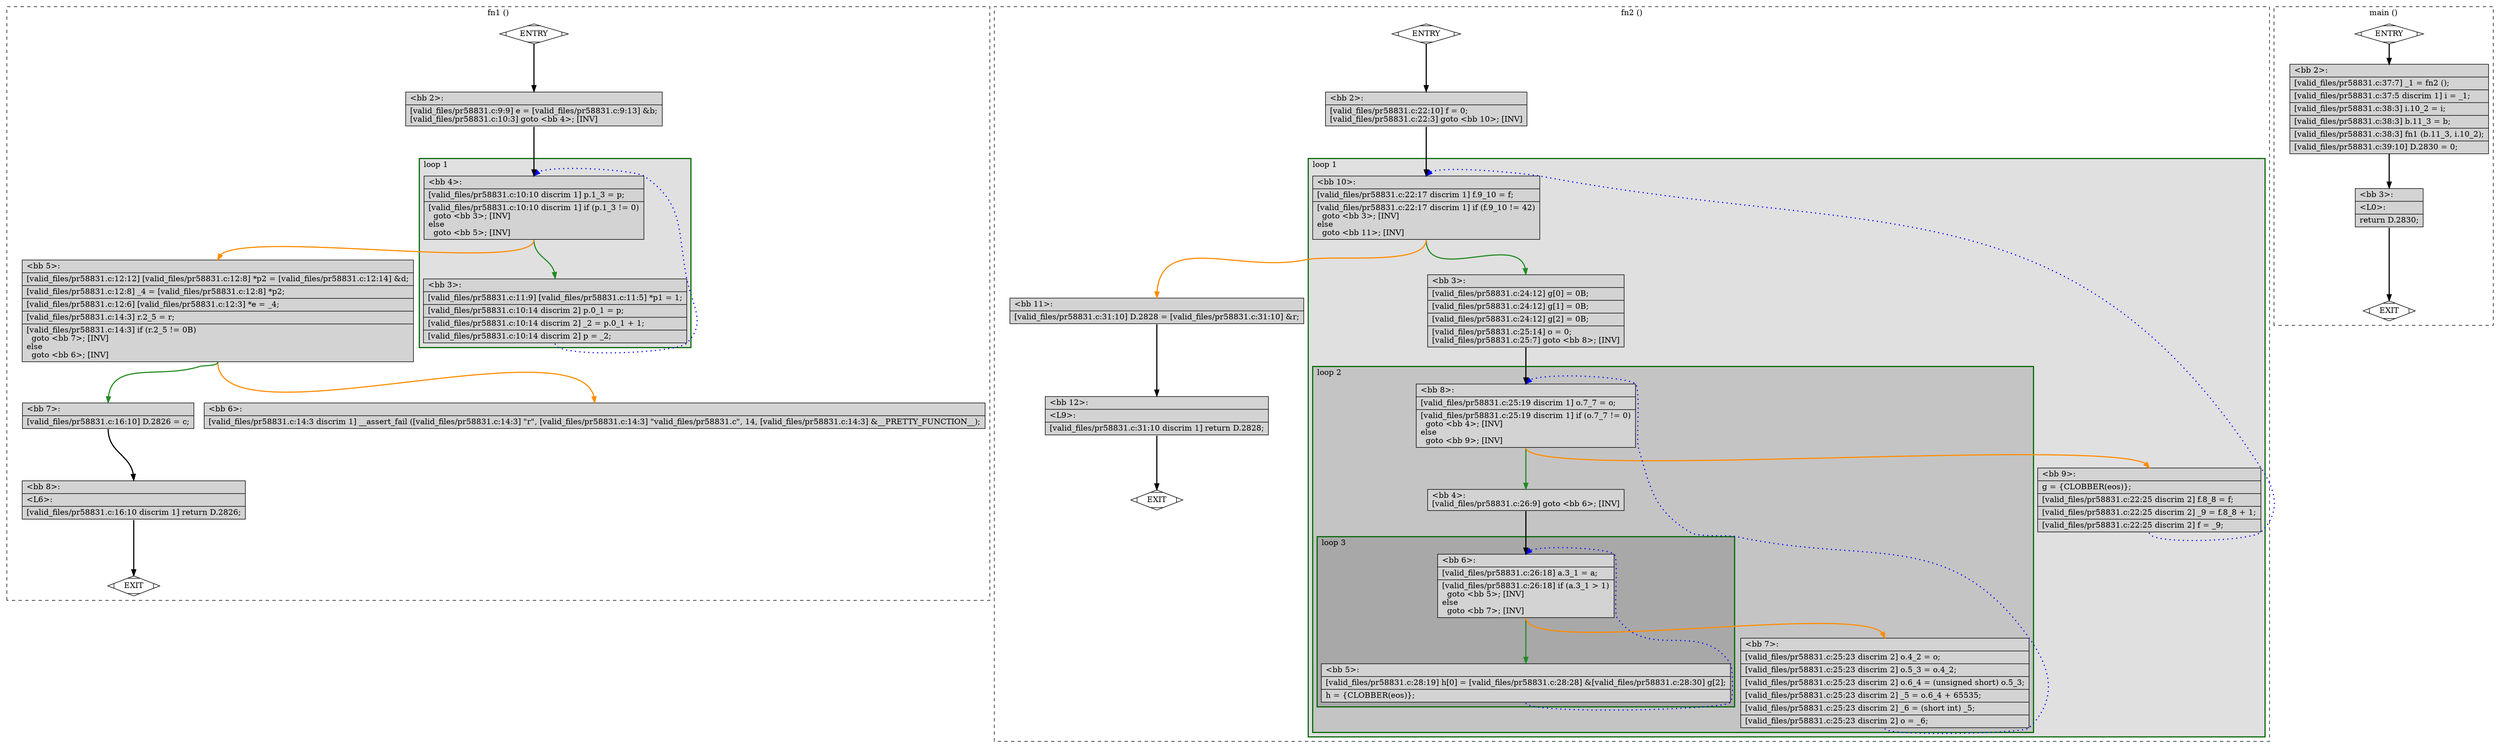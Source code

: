digraph "a-pr58831.c.015t.cfg" {
overlap=false;
subgraph "cluster_fn1" {
	style="dashed";
	color="black";
	label="fn1 ()";
	subgraph cluster_0_1 {
	style="filled";
	color="darkgreen";
	fillcolor="grey88";
	label="loop 1";
	labeljust=l;
	penwidth=2;
	fn_0_basic_block_4 [shape=record,style=filled,fillcolor=lightgrey,label="{\<bb\ 4\>:\l\
|[valid_files/pr58831.c:10:10\ discrim\ 1]\ p.1_3\ =\ p;\l\
|[valid_files/pr58831.c:10:10\ discrim\ 1]\ if\ (p.1_3\ !=\ 0)\l\
\ \ goto\ \<bb\ 3\>;\ [INV]\l\
else\l\
\ \ goto\ \<bb\ 5\>;\ [INV]\l\
}"];

	fn_0_basic_block_3 [shape=record,style=filled,fillcolor=lightgrey,label="{\<bb\ 3\>:\l\
|[valid_files/pr58831.c:11:9]\ [valid_files/pr58831.c:11:5]\ *p1\ =\ 1;\l\
|[valid_files/pr58831.c:10:14\ discrim\ 2]\ p.0_1\ =\ p;\l\
|[valid_files/pr58831.c:10:14\ discrim\ 2]\ _2\ =\ p.0_1\ +\ 1;\l\
|[valid_files/pr58831.c:10:14\ discrim\ 2]\ p\ =\ _2;\l\
}"];

	}
	fn_0_basic_block_0 [shape=Mdiamond,style=filled,fillcolor=white,label="ENTRY"];

	fn_0_basic_block_1 [shape=Mdiamond,style=filled,fillcolor=white,label="EXIT"];

	fn_0_basic_block_2 [shape=record,style=filled,fillcolor=lightgrey,label="{\<bb\ 2\>:\l\
|[valid_files/pr58831.c:9:9]\ e\ =\ [valid_files/pr58831.c:9:13]\ &b;\l\
[valid_files/pr58831.c:10:3]\ goto\ \<bb\ 4\>;\ [INV]\l\
}"];

	fn_0_basic_block_5 [shape=record,style=filled,fillcolor=lightgrey,label="{\<bb\ 5\>:\l\
|[valid_files/pr58831.c:12:12]\ [valid_files/pr58831.c:12:8]\ *p2\ =\ [valid_files/pr58831.c:12:14]\ &d;\l\
|[valid_files/pr58831.c:12:8]\ _4\ =\ [valid_files/pr58831.c:12:8]\ *p2;\l\
|[valid_files/pr58831.c:12:6]\ [valid_files/pr58831.c:12:3]\ *e\ =\ _4;\l\
|[valid_files/pr58831.c:14:3]\ r.2_5\ =\ r;\l\
|[valid_files/pr58831.c:14:3]\ if\ (r.2_5\ !=\ 0B)\l\
\ \ goto\ \<bb\ 7\>;\ [INV]\l\
else\l\
\ \ goto\ \<bb\ 6\>;\ [INV]\l\
}"];

	fn_0_basic_block_6 [shape=record,style=filled,fillcolor=lightgrey,label="{\<bb\ 6\>:\l\
|[valid_files/pr58831.c:14:3\ discrim\ 1]\ __assert_fail\ ([valid_files/pr58831.c:14:3]\ \"r\",\ [valid_files/pr58831.c:14:3]\ \"valid_files/pr58831.c\",\ 14,\ [valid_files/pr58831.c:14:3]\ &__PRETTY_FUNCTION__);\l\
}"];

	fn_0_basic_block_7 [shape=record,style=filled,fillcolor=lightgrey,label="{\<bb\ 7\>:\l\
|[valid_files/pr58831.c:16:10]\ D.2826\ =\ c;\l\
}"];

	fn_0_basic_block_8 [shape=record,style=filled,fillcolor=lightgrey,label="{\<bb\ 8\>:\l\
|\<L6\>:\l\
|[valid_files/pr58831.c:16:10\ discrim\ 1]\ return\ D.2826;\l\
}"];

	fn_0_basic_block_0:s -> fn_0_basic_block_2:n [style="solid,bold",color=black,weight=100,constraint=true];
	fn_0_basic_block_2:s -> fn_0_basic_block_4:n [style="solid,bold",color=black,weight=100,constraint=true];
	fn_0_basic_block_3:s -> fn_0_basic_block_4:n [style="dotted,bold",color=blue,weight=10,constraint=false];
	fn_0_basic_block_4:s -> fn_0_basic_block_3:n [style="solid,bold",color=forestgreen,weight=10,constraint=true];
	fn_0_basic_block_4:s -> fn_0_basic_block_5:n [style="solid,bold",color=darkorange,weight=10,constraint=true];
	fn_0_basic_block_5:s -> fn_0_basic_block_7:n [style="solid,bold",color=forestgreen,weight=10,constraint=true];
	fn_0_basic_block_5:s -> fn_0_basic_block_6:n [style="solid,bold",color=darkorange,weight=10,constraint=true];
	fn_0_basic_block_7:s -> fn_0_basic_block_8:n [style="solid,bold",color=black,weight=100,constraint=true];
	fn_0_basic_block_8:s -> fn_0_basic_block_1:n [style="solid,bold",color=black,weight=10,constraint=true];
	fn_0_basic_block_0:s -> fn_0_basic_block_1:n [style="invis",constraint=true];
}
subgraph "cluster_fn2" {
	style="dashed";
	color="black";
	label="fn2 ()";
	subgraph cluster_1_1 {
	style="filled";
	color="darkgreen";
	fillcolor="grey88";
	label="loop 1";
	labeljust=l;
	penwidth=2;
	subgraph cluster_1_2 {
	style="filled";
	color="darkgreen";
	fillcolor="grey77";
	label="loop 2";
	labeljust=l;
	penwidth=2;
	subgraph cluster_1_3 {
	style="filled";
	color="darkgreen";
	fillcolor="grey66";
	label="loop 3";
	labeljust=l;
	penwidth=2;
	fn_1_basic_block_6 [shape=record,style=filled,fillcolor=lightgrey,label="{\<bb\ 6\>:\l\
|[valid_files/pr58831.c:26:18]\ a.3_1\ =\ a;\l\
|[valid_files/pr58831.c:26:18]\ if\ (a.3_1\ \>\ 1)\l\
\ \ goto\ \<bb\ 5\>;\ [INV]\l\
else\l\
\ \ goto\ \<bb\ 7\>;\ [INV]\l\
}"];

	fn_1_basic_block_5 [shape=record,style=filled,fillcolor=lightgrey,label="{\<bb\ 5\>:\l\
|[valid_files/pr58831.c:28:19]\ h[0]\ =\ [valid_files/pr58831.c:28:28]\ &[valid_files/pr58831.c:28:30]\ g[2];\l\
|h\ =\ \{CLOBBER(eos)\};\l\
}"];

	}
	fn_1_basic_block_8 [shape=record,style=filled,fillcolor=lightgrey,label="{\<bb\ 8\>:\l\
|[valid_files/pr58831.c:25:19\ discrim\ 1]\ o.7_7\ =\ o;\l\
|[valid_files/pr58831.c:25:19\ discrim\ 1]\ if\ (o.7_7\ !=\ 0)\l\
\ \ goto\ \<bb\ 4\>;\ [INV]\l\
else\l\
\ \ goto\ \<bb\ 9\>;\ [INV]\l\
}"];

	fn_1_basic_block_4 [shape=record,style=filled,fillcolor=lightgrey,label="{\<bb\ 4\>:\l\
[valid_files/pr58831.c:26:9]\ goto\ \<bb\ 6\>;\ [INV]\l\
}"];

	fn_1_basic_block_7 [shape=record,style=filled,fillcolor=lightgrey,label="{\<bb\ 7\>:\l\
|[valid_files/pr58831.c:25:23\ discrim\ 2]\ o.4_2\ =\ o;\l\
|[valid_files/pr58831.c:25:23\ discrim\ 2]\ o.5_3\ =\ o.4_2;\l\
|[valid_files/pr58831.c:25:23\ discrim\ 2]\ o.6_4\ =\ (unsigned\ short)\ o.5_3;\l\
|[valid_files/pr58831.c:25:23\ discrim\ 2]\ _5\ =\ o.6_4\ +\ 65535;\l\
|[valid_files/pr58831.c:25:23\ discrim\ 2]\ _6\ =\ (short\ int)\ _5;\l\
|[valid_files/pr58831.c:25:23\ discrim\ 2]\ o\ =\ _6;\l\
}"];

	}
	fn_1_basic_block_10 [shape=record,style=filled,fillcolor=lightgrey,label="{\<bb\ 10\>:\l\
|[valid_files/pr58831.c:22:17\ discrim\ 1]\ f.9_10\ =\ f;\l\
|[valid_files/pr58831.c:22:17\ discrim\ 1]\ if\ (f.9_10\ !=\ 42)\l\
\ \ goto\ \<bb\ 3\>;\ [INV]\l\
else\l\
\ \ goto\ \<bb\ 11\>;\ [INV]\l\
}"];

	fn_1_basic_block_3 [shape=record,style=filled,fillcolor=lightgrey,label="{\<bb\ 3\>:\l\
|[valid_files/pr58831.c:24:12]\ g[0]\ =\ 0B;\l\
|[valid_files/pr58831.c:24:12]\ g[1]\ =\ 0B;\l\
|[valid_files/pr58831.c:24:12]\ g[2]\ =\ 0B;\l\
|[valid_files/pr58831.c:25:14]\ o\ =\ 0;\l\
[valid_files/pr58831.c:25:7]\ goto\ \<bb\ 8\>;\ [INV]\l\
}"];

	fn_1_basic_block_9 [shape=record,style=filled,fillcolor=lightgrey,label="{\<bb\ 9\>:\l\
|g\ =\ \{CLOBBER(eos)\};\l\
|[valid_files/pr58831.c:22:25\ discrim\ 2]\ f.8_8\ =\ f;\l\
|[valid_files/pr58831.c:22:25\ discrim\ 2]\ _9\ =\ f.8_8\ +\ 1;\l\
|[valid_files/pr58831.c:22:25\ discrim\ 2]\ f\ =\ _9;\l\
}"];

	}
	fn_1_basic_block_0 [shape=Mdiamond,style=filled,fillcolor=white,label="ENTRY"];

	fn_1_basic_block_1 [shape=Mdiamond,style=filled,fillcolor=white,label="EXIT"];

	fn_1_basic_block_2 [shape=record,style=filled,fillcolor=lightgrey,label="{\<bb\ 2\>:\l\
|[valid_files/pr58831.c:22:10]\ f\ =\ 0;\l\
[valid_files/pr58831.c:22:3]\ goto\ \<bb\ 10\>;\ [INV]\l\
}"];

	fn_1_basic_block_11 [shape=record,style=filled,fillcolor=lightgrey,label="{\<bb\ 11\>:\l\
|[valid_files/pr58831.c:31:10]\ D.2828\ =\ [valid_files/pr58831.c:31:10]\ &r;\l\
}"];

	fn_1_basic_block_12 [shape=record,style=filled,fillcolor=lightgrey,label="{\<bb\ 12\>:\l\
|\<L9\>:\l\
|[valid_files/pr58831.c:31:10\ discrim\ 1]\ return\ D.2828;\l\
}"];

	fn_1_basic_block_0:s -> fn_1_basic_block_2:n [style="solid,bold",color=black,weight=100,constraint=true];
	fn_1_basic_block_2:s -> fn_1_basic_block_10:n [style="solid,bold",color=black,weight=100,constraint=true];
	fn_1_basic_block_3:s -> fn_1_basic_block_8:n [style="solid,bold",color=black,weight=100,constraint=true];
	fn_1_basic_block_4:s -> fn_1_basic_block_6:n [style="solid,bold",color=black,weight=100,constraint=true];
	fn_1_basic_block_5:s -> fn_1_basic_block_6:n [style="dotted,bold",color=blue,weight=10,constraint=false];
	fn_1_basic_block_6:s -> fn_1_basic_block_5:n [style="solid,bold",color=forestgreen,weight=10,constraint=true];
	fn_1_basic_block_6:s -> fn_1_basic_block_7:n [style="solid,bold",color=darkorange,weight=10,constraint=true];
	fn_1_basic_block_7:s -> fn_1_basic_block_8:n [style="dotted,bold",color=blue,weight=10,constraint=false];
	fn_1_basic_block_8:s -> fn_1_basic_block_4:n [style="solid,bold",color=forestgreen,weight=10,constraint=true];
	fn_1_basic_block_8:s -> fn_1_basic_block_9:n [style="solid,bold",color=darkorange,weight=10,constraint=true];
	fn_1_basic_block_9:s -> fn_1_basic_block_10:n [style="dotted,bold",color=blue,weight=10,constraint=false];
	fn_1_basic_block_10:s -> fn_1_basic_block_3:n [style="solid,bold",color=forestgreen,weight=10,constraint=true];
	fn_1_basic_block_10:s -> fn_1_basic_block_11:n [style="solid,bold",color=darkorange,weight=10,constraint=true];
	fn_1_basic_block_11:s -> fn_1_basic_block_12:n [style="solid,bold",color=black,weight=100,constraint=true];
	fn_1_basic_block_12:s -> fn_1_basic_block_1:n [style="solid,bold",color=black,weight=10,constraint=true];
	fn_1_basic_block_0:s -> fn_1_basic_block_1:n [style="invis",constraint=true];
}
subgraph "cluster_main" {
	style="dashed";
	color="black";
	label="main ()";
	fn_2_basic_block_0 [shape=Mdiamond,style=filled,fillcolor=white,label="ENTRY"];

	fn_2_basic_block_1 [shape=Mdiamond,style=filled,fillcolor=white,label="EXIT"];

	fn_2_basic_block_2 [shape=record,style=filled,fillcolor=lightgrey,label="{\<bb\ 2\>:\l\
|[valid_files/pr58831.c:37:7]\ _1\ =\ fn2\ ();\l\
|[valid_files/pr58831.c:37:5\ discrim\ 1]\ i\ =\ _1;\l\
|[valid_files/pr58831.c:38:3]\ i.10_2\ =\ i;\l\
|[valid_files/pr58831.c:38:3]\ b.11_3\ =\ b;\l\
|[valid_files/pr58831.c:38:3]\ fn1\ (b.11_3,\ i.10_2);\l\
|[valid_files/pr58831.c:39:10]\ D.2830\ =\ 0;\l\
}"];

	fn_2_basic_block_3 [shape=record,style=filled,fillcolor=lightgrey,label="{\<bb\ 3\>:\l\
|\<L0\>:\l\
|return\ D.2830;\l\
}"];

	fn_2_basic_block_0:s -> fn_2_basic_block_2:n [style="solid,bold",color=black,weight=100,constraint=true];
	fn_2_basic_block_2:s -> fn_2_basic_block_3:n [style="solid,bold",color=black,weight=100,constraint=true];
	fn_2_basic_block_3:s -> fn_2_basic_block_1:n [style="solid,bold",color=black,weight=10,constraint=true];
	fn_2_basic_block_0:s -> fn_2_basic_block_1:n [style="invis",constraint=true];
}
}
